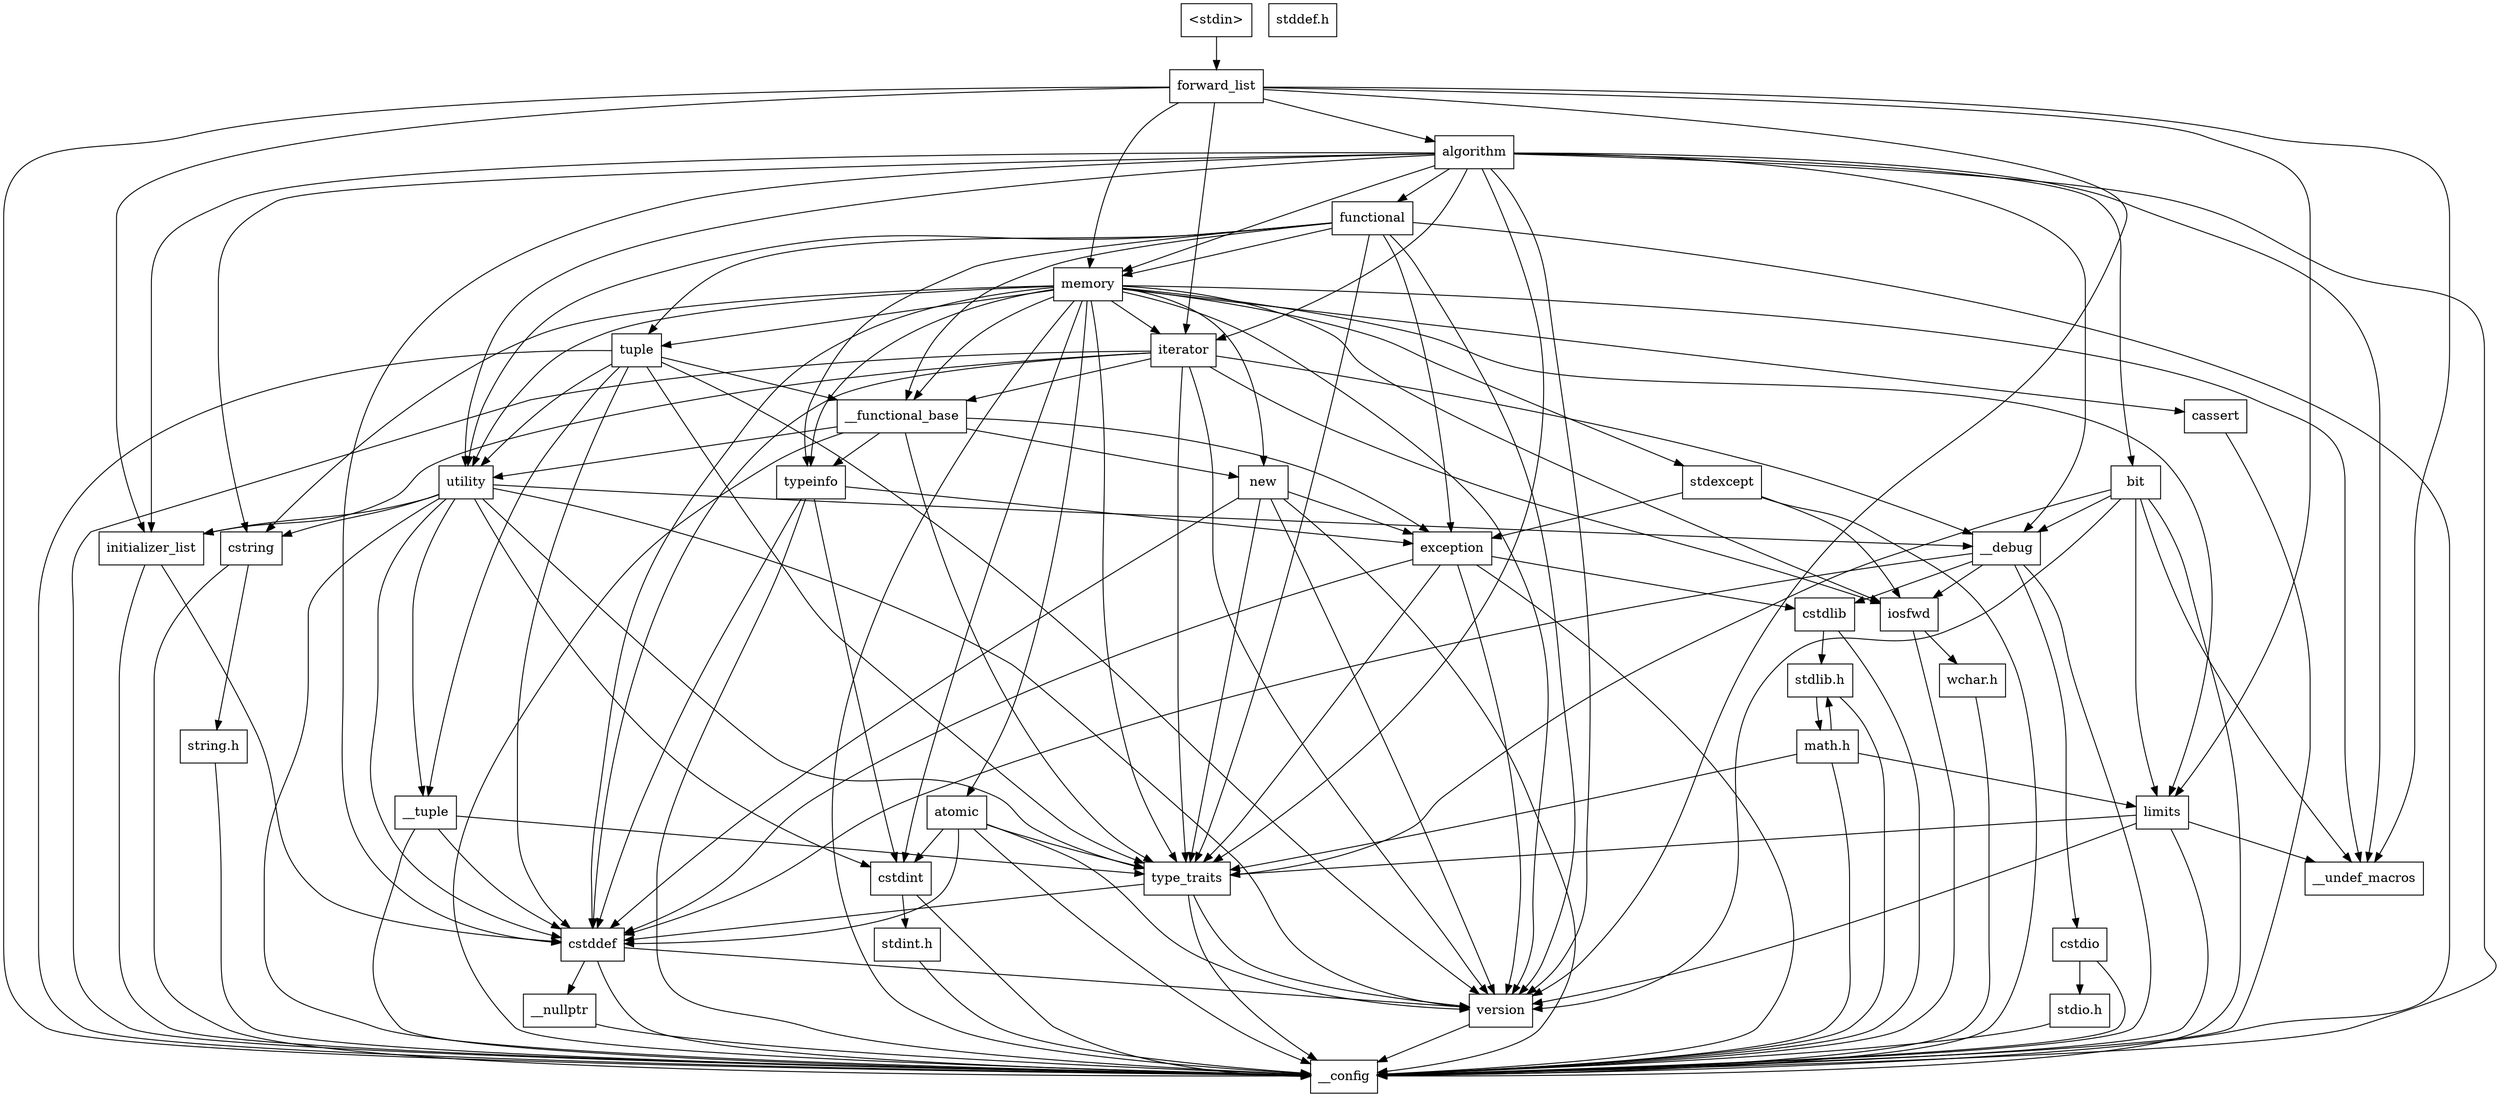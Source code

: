 digraph "dependencies" {
  header_0 [ shape="box", label="\<stdin\>" ];
  header_1 [ shape="box", label="forward_list" ];
  header_103 [ shape="box", label="iterator" ];
  header_104 [ shape="box", label="__functional_base" ];
  header_105 [ shape="box", label="tuple" ];
  header_106 [ shape="box", label="stdexcept" ];
  header_107 [ shape="box", label="cassert" ];
  header_109 [ shape="box", label="atomic" ];
  header_11 [ shape="box", label="initializer_list" ];
  header_110 [ shape="box", label="algorithm" ];
  header_111 [ shape="box", label="functional" ];
  header_112 [ shape="box", label="bit" ];
  header_12 [ shape="box", label="cstddef" ];
  header_13 [ shape="box", label="version" ];
  header_16 [ shape="box", label="__nullptr" ];
  header_17 [ shape="box", label="memory" ];
  header_18 [ shape="box", label="type_traits" ];
  header_19 [ shape="box", label="typeinfo" ];
  header_2 [ shape="box", label="__config" ];
  header_20 [ shape="box", label="exception" ];
  header_21 [ shape="box", label="cstdlib" ];
  header_22 [ shape="box", label="stdlib.h" ];
  header_25 [ shape="box", label="stddef.h" ];
  header_56 [ shape="box", label="math.h" ];
  header_68 [ shape="box", label="limits" ];
  header_69 [ shape="box", label="__undef_macros" ];
  header_70 [ shape="box", label="cstdint" ];
  header_71 [ shape="box", label="stdint.h" ];
  header_76 [ shape="box", label="new" ];
  header_77 [ shape="box", label="utility" ];
  header_78 [ shape="box", label="__tuple" ];
  header_79 [ shape="box", label="cstring" ];
  header_80 [ shape="box", label="string.h" ];
  header_83 [ shape="box", label="__debug" ];
  header_84 [ shape="box", label="iosfwd" ];
  header_85 [ shape="box", label="wchar.h" ];
  header_93 [ shape="box", label="cstdio" ];
  header_94 [ shape="box", label="stdio.h" ];
  header_68 -> header_69;
  header_68 -> header_18;
  header_68 -> header_2;
  header_68 -> header_13;
  header_70 -> header_71;
  header_70 -> header_2;
  header_71 -> header_2;
  header_76 -> header_18;
  header_76 -> header_2;
  header_76 -> header_20;
  header_76 -> header_12;
  header_76 -> header_13;
  header_77 -> header_11;
  header_77 -> header_12;
  header_77 -> header_13;
  header_77 -> header_18;
  header_77 -> header_70;
  header_77 -> header_2;
  header_77 -> header_83;
  header_77 -> header_78;
  header_77 -> header_79;
  header_78 -> header_18;
  header_78 -> header_2;
  header_78 -> header_12;
  header_79 -> header_80;
  header_79 -> header_2;
  header_112 -> header_13;
  header_112 -> header_18;
  header_112 -> header_69;
  header_112 -> header_2;
  header_112 -> header_83;
  header_112 -> header_68;
  header_110 -> header_17;
  header_110 -> header_11;
  header_110 -> header_12;
  header_110 -> header_13;
  header_110 -> header_18;
  header_110 -> header_69;
  header_110 -> header_2;
  header_110 -> header_77;
  header_110 -> header_83;
  header_110 -> header_79;
  header_110 -> header_112;
  header_110 -> header_103;
  header_110 -> header_111;
  header_111 -> header_17;
  header_111 -> header_13;
  header_111 -> header_18;
  header_111 -> header_19;
  header_111 -> header_20;
  header_111 -> header_2;
  header_111 -> header_77;
  header_111 -> header_105;
  header_111 -> header_104;
  header_105 -> header_12;
  header_105 -> header_13;
  header_105 -> header_18;
  header_105 -> header_2;
  header_105 -> header_77;
  header_105 -> header_104;
  header_105 -> header_78;
  header_104 -> header_18;
  header_104 -> header_19;
  header_104 -> header_20;
  header_104 -> header_76;
  header_104 -> header_77;
  header_104 -> header_2;
  header_107 -> header_2;
  header_106 -> header_2;
  header_106 -> header_20;
  header_106 -> header_84;
  header_0 -> header_1;
  header_1 -> header_17;
  header_1 -> header_11;
  header_1 -> header_13;
  header_1 -> header_2;
  header_1 -> header_103;
  header_1 -> header_69;
  header_1 -> header_68;
  header_1 -> header_110;
  header_56 -> header_68;
  header_56 -> header_18;
  header_56 -> header_2;
  header_56 -> header_22;
  header_21 -> header_2;
  header_21 -> header_22;
  header_20 -> header_2;
  header_20 -> header_18;
  header_20 -> header_12;
  header_20 -> header_21;
  header_20 -> header_13;
  header_22 -> header_2;
  header_22 -> header_56;
  header_109 -> header_18;
  header_109 -> header_70;
  header_109 -> header_2;
  header_109 -> header_12;
  header_109 -> header_13;
  header_83 -> header_21;
  header_83 -> header_93;
  header_83 -> header_2;
  header_83 -> header_12;
  header_83 -> header_84;
  header_80 -> header_2;
  header_85 -> header_2;
  header_84 -> header_2;
  header_84 -> header_85;
  header_103 -> header_11;
  header_103 -> header_12;
  header_103 -> header_13;
  header_103 -> header_18;
  header_103 -> header_2;
  header_103 -> header_83;
  header_103 -> header_104;
  header_103 -> header_84;
  header_16 -> header_2;
  header_17 -> header_109;
  header_17 -> header_106;
  header_17 -> header_12;
  header_17 -> header_13;
  header_17 -> header_18;
  header_17 -> header_19;
  header_17 -> header_76;
  header_17 -> header_105;
  header_17 -> header_70;
  header_17 -> header_2;
  header_17 -> header_77;
  header_17 -> header_68;
  header_17 -> header_69;
  header_17 -> header_104;
  header_17 -> header_107;
  header_17 -> header_79;
  header_17 -> header_103;
  header_17 -> header_84;
  header_11 -> header_2;
  header_11 -> header_12;
  header_12 -> header_16;
  header_12 -> header_2;
  header_12 -> header_13;
  header_13 -> header_2;
  header_18 -> header_2;
  header_18 -> header_12;
  header_18 -> header_13;
  header_19 -> header_70;
  header_19 -> header_2;
  header_19 -> header_20;
  header_19 -> header_12;
  header_94 -> header_2;
  header_93 -> header_94;
  header_93 -> header_2;
}